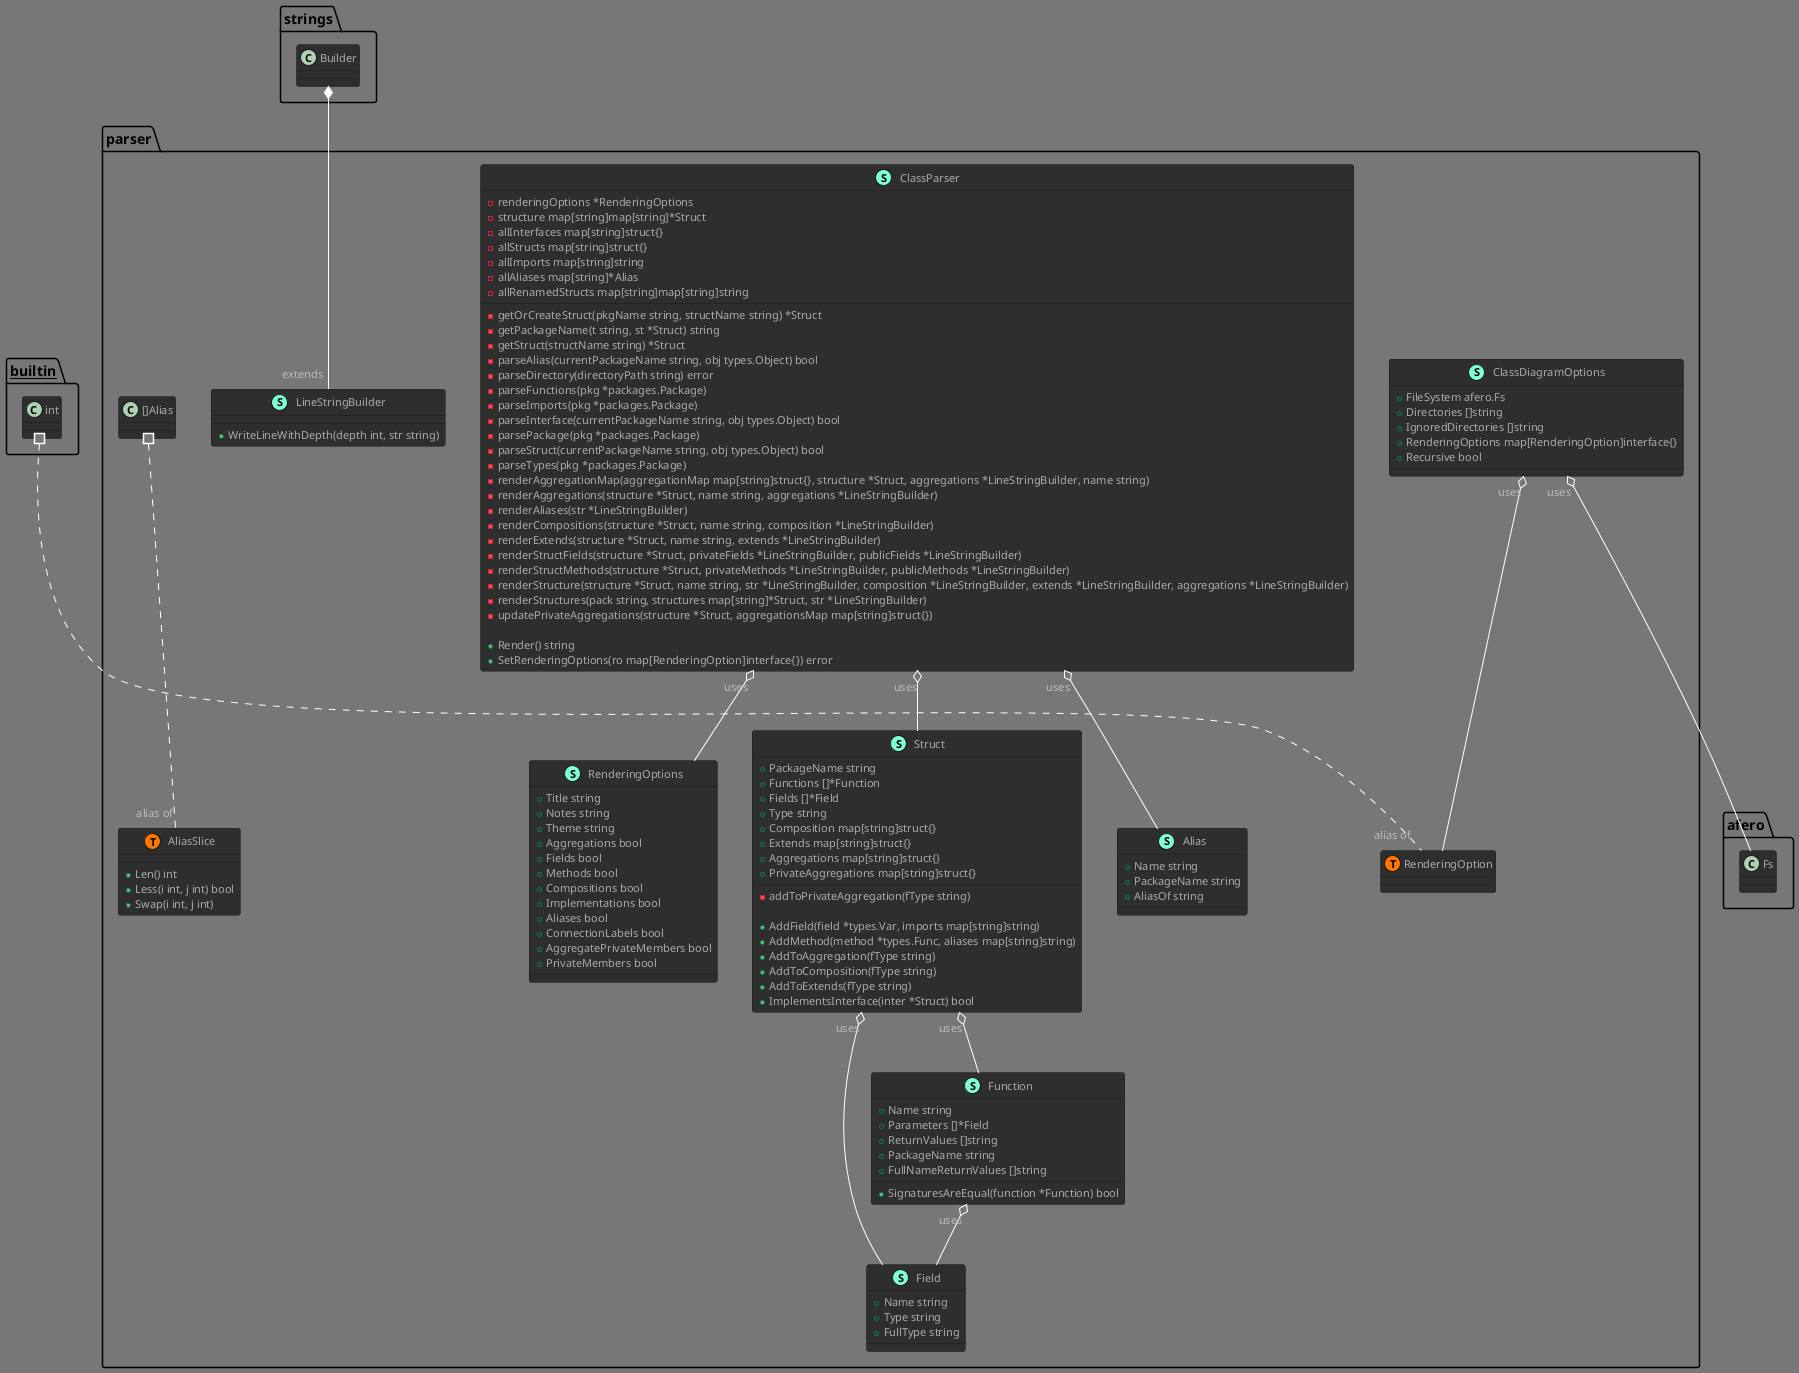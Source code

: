 @startuml
!theme reddress-darkorange
skinparam class {
  attributeIconSize 8
}
namespace parser {
    class Alias << (S,Aquamarine) >> {
        + Name string
        + PackageName string
        + AliasOf string

    }
    class AliasSlice << (S,Aquamarine) >> {
        + Len() int
        + Less(i int, j int) bool
        + Swap(i int, j int)

    }
    class ClassDiagramOptions << (S,Aquamarine) >> {
        + FileSystem afero.Fs
        + Directories []string
        + IgnoredDirectories []string
        + RenderingOptions map[RenderingOption]interface{}
        + Recursive bool

    }
    class ClassParser << (S,Aquamarine) >> {
        - renderingOptions *RenderingOptions
        - structure map[string]map[string]*Struct
        - allInterfaces map[string]struct{}
        - allStructs map[string]struct{}
        - allImports map[string]string
        - allAliases map[string]*Alias
        - allRenamedStructs map[string]map[string]string

        - getOrCreateStruct(pkgName string, structName string) *Struct
        - getPackageName(t string, st *Struct) string
        - getStruct(structName string) *Struct
        - parseAlias(currentPackageName string, obj types.Object) bool
        - parseDirectory(directoryPath string) error
        - parseFunctions(pkg *packages.Package)
        - parseImports(pkg *packages.Package)
        - parseInterface(currentPackageName string, obj types.Object) bool
        - parsePackage(pkg *packages.Package)
        - parseStruct(currentPackageName string, obj types.Object) bool
        - parseTypes(pkg *packages.Package)
        - renderAggregationMap(aggregationMap map[string]struct{}, structure *Struct, aggregations *LineStringBuilder, name string)
        - renderAggregations(structure *Struct, name string, aggregations *LineStringBuilder)
        - renderAliases(str *LineStringBuilder)
        - renderCompositions(structure *Struct, name string, composition *LineStringBuilder)
        - renderExtends(structure *Struct, name string, extends *LineStringBuilder)
        - renderStructFields(structure *Struct, privateFields *LineStringBuilder, publicFields *LineStringBuilder)
        - renderStructMethods(structure *Struct, privateMethods *LineStringBuilder, publicMethods *LineStringBuilder)
        - renderStructure(structure *Struct, name string, str *LineStringBuilder, composition *LineStringBuilder, extends *LineStringBuilder, aggregations *LineStringBuilder)
        - renderStructures(pack string, structures map[string]*Struct, str *LineStringBuilder)
        - updatePrivateAggregations(structure *Struct, aggregationsMap map[string]struct{})

        + Render() string
        + SetRenderingOptions(ro map[RenderingOption]interface{}) error

    }
    class Field << (S,Aquamarine) >> {
        + Name string
        + Type string
        + FullType string

    }
    class Function << (S,Aquamarine) >> {
        + Name string
        + Parameters []*Field
        + ReturnValues []string
        + PackageName string
        + FullNameReturnValues []string

        + SignaturesAreEqual(function *Function) bool

    }
    class LineStringBuilder << (S,Aquamarine) >> {
        + WriteLineWithDepth(depth int, str string)

    }
    class RenderingOptions << (S,Aquamarine) >> {
        + Title string
        + Notes string
        + Theme string
        + Aggregations bool
        + Fields bool
        + Methods bool
        + Compositions bool
        + Implementations bool
        + Aliases bool
        + ConnectionLabels bool
        + AggregatePrivateMembers bool
        + PrivateMembers bool

    }
    class Struct << (S,Aquamarine) >> {
        + PackageName string
        + Functions []*Function
        + Fields []*Field
        + Type string
        + Composition map[string]struct{}
        + Extends map[string]struct{}
        + Aggregations map[string]struct{}
        + PrivateAggregations map[string]struct{}

        - addToPrivateAggregation(fType string)

        + AddField(field *types.Var, imports map[string]string)
        + AddMethod(method *types.Func, aliases map[string]string)
        + AddToAggregation(fType string)
        + AddToComposition(fType string)
        + AddToExtends(fType string)
        + ImplementsInterface(inter *Struct) bool

    }
    class parser.AliasSlice << (T, #FF7700) >>  {
    }
    class parser.RenderingOption << (T, #FF7700) >>  {
    }
}
"strings.Builder" *-- "extends""parser.LineStringBuilder"


"parser.ClassDiagramOptions""uses" o-- "afero.Fs"
"parser.ClassDiagramOptions""uses" o-- "parser.RenderingOption"
"parser.ClassParser""uses" o-- "parser.Alias"
"parser.ClassParser""uses" o-- "parser.RenderingOptions"
"parser.ClassParser""uses" o-- "parser.Struct"
"parser.Function""uses" o-- "parser.Field"
"parser.Struct""uses" o-- "parser.Field"
"parser.Struct""uses" o-- "parser.Function"

"__builtin__.int" #.. "alias of""parser.RenderingOption"
"parser.[]Alias" #.. "alias of""parser.AliasSlice"
@enduml
